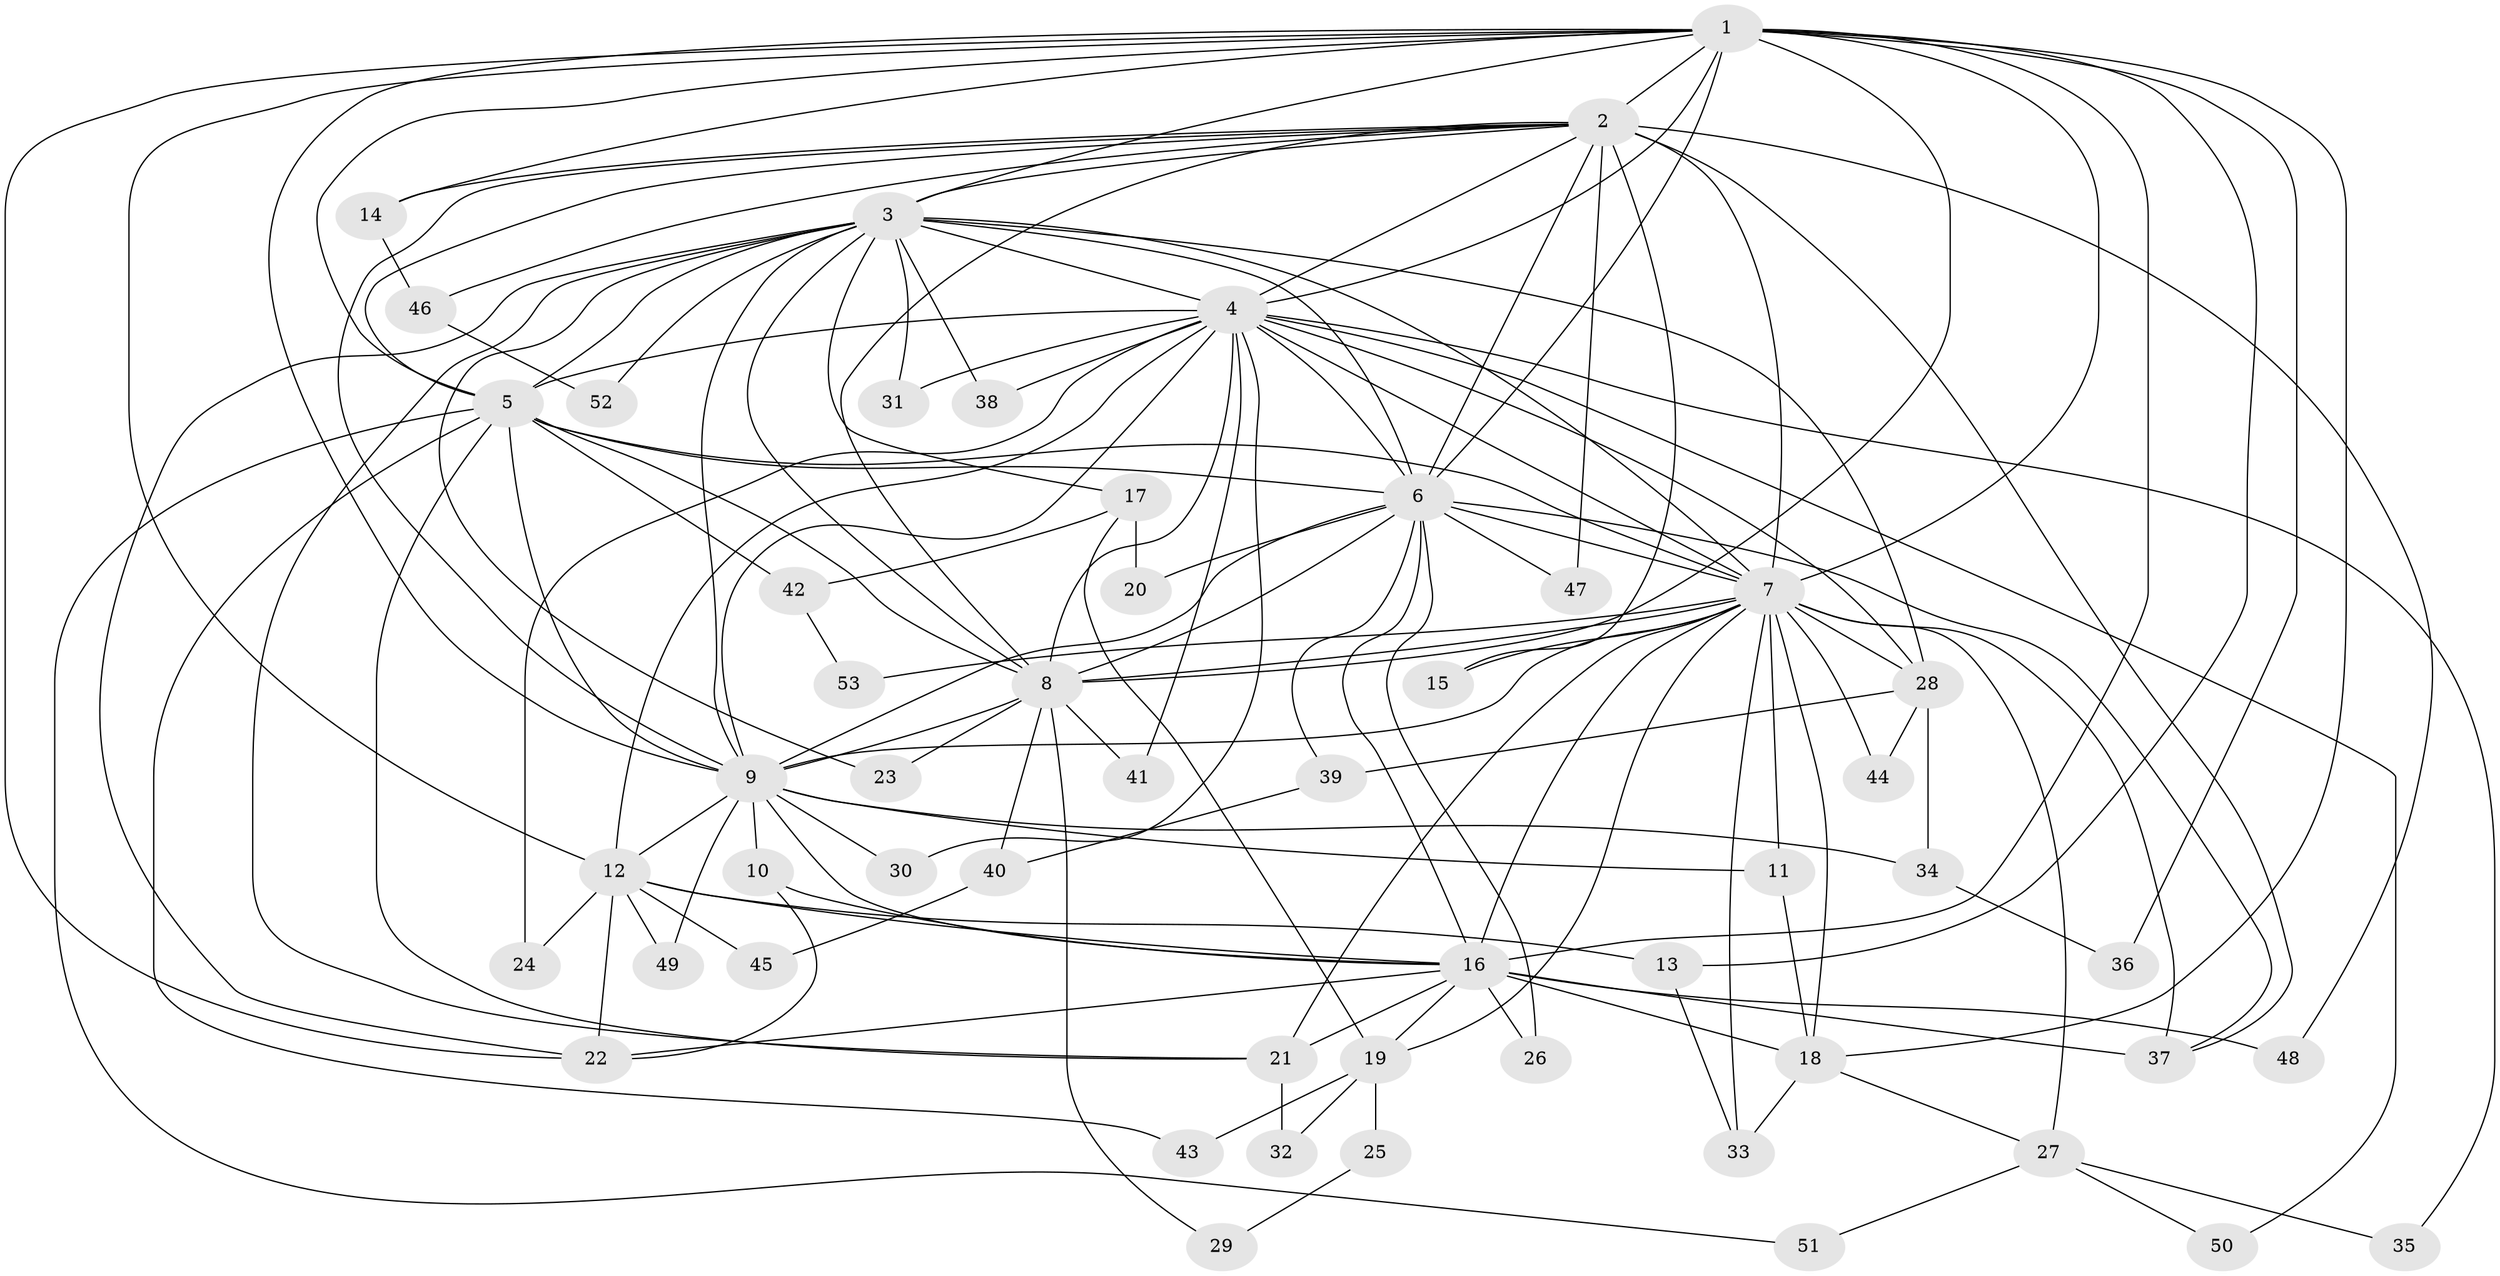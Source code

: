 // original degree distribution, {18: 0.011764705882352941, 13: 0.023529411764705882, 17: 0.011764705882352941, 21: 0.011764705882352941, 20: 0.011764705882352941, 16: 0.011764705882352941, 22: 0.011764705882352941, 15: 0.023529411764705882, 19: 0.011764705882352941, 4: 0.03529411764705882, 9: 0.011764705882352941, 3: 0.21176470588235294, 2: 0.5411764705882353, 5: 0.03529411764705882, 6: 0.023529411764705882, 7: 0.011764705882352941}
// Generated by graph-tools (version 1.1) at 2025/49/03/04/25 22:49:44]
// undirected, 53 vertices, 138 edges
graph export_dot {
  node [color=gray90,style=filled];
  1;
  2;
  3;
  4;
  5;
  6;
  7;
  8;
  9;
  10;
  11;
  12;
  13;
  14;
  15;
  16;
  17;
  18;
  19;
  20;
  21;
  22;
  23;
  24;
  25;
  26;
  27;
  28;
  29;
  30;
  31;
  32;
  33;
  34;
  35;
  36;
  37;
  38;
  39;
  40;
  41;
  42;
  43;
  44;
  45;
  46;
  47;
  48;
  49;
  50;
  51;
  52;
  53;
  1 -- 2 [weight=3.0];
  1 -- 3 [weight=3.0];
  1 -- 4 [weight=2.0];
  1 -- 5 [weight=2.0];
  1 -- 6 [weight=2.0];
  1 -- 7 [weight=2.0];
  1 -- 8 [weight=2.0];
  1 -- 9 [weight=2.0];
  1 -- 12 [weight=1.0];
  1 -- 13 [weight=1.0];
  1 -- 14 [weight=1.0];
  1 -- 16 [weight=2.0];
  1 -- 18 [weight=1.0];
  1 -- 22 [weight=1.0];
  1 -- 36 [weight=1.0];
  2 -- 3 [weight=1.0];
  2 -- 4 [weight=1.0];
  2 -- 5 [weight=1.0];
  2 -- 6 [weight=1.0];
  2 -- 7 [weight=2.0];
  2 -- 8 [weight=1.0];
  2 -- 9 [weight=1.0];
  2 -- 14 [weight=1.0];
  2 -- 15 [weight=1.0];
  2 -- 37 [weight=1.0];
  2 -- 46 [weight=1.0];
  2 -- 47 [weight=1.0];
  2 -- 48 [weight=1.0];
  3 -- 4 [weight=1.0];
  3 -- 5 [weight=1.0];
  3 -- 6 [weight=2.0];
  3 -- 7 [weight=1.0];
  3 -- 8 [weight=2.0];
  3 -- 9 [weight=1.0];
  3 -- 17 [weight=1.0];
  3 -- 21 [weight=1.0];
  3 -- 22 [weight=1.0];
  3 -- 23 [weight=1.0];
  3 -- 28 [weight=1.0];
  3 -- 31 [weight=1.0];
  3 -- 38 [weight=1.0];
  3 -- 52 [weight=1.0];
  4 -- 5 [weight=1.0];
  4 -- 6 [weight=1.0];
  4 -- 7 [weight=1.0];
  4 -- 8 [weight=2.0];
  4 -- 9 [weight=2.0];
  4 -- 12 [weight=1.0];
  4 -- 24 [weight=1.0];
  4 -- 28 [weight=1.0];
  4 -- 30 [weight=1.0];
  4 -- 31 [weight=1.0];
  4 -- 35 [weight=1.0];
  4 -- 38 [weight=1.0];
  4 -- 41 [weight=1.0];
  4 -- 50 [weight=1.0];
  5 -- 6 [weight=1.0];
  5 -- 7 [weight=1.0];
  5 -- 8 [weight=1.0];
  5 -- 9 [weight=1.0];
  5 -- 21 [weight=1.0];
  5 -- 42 [weight=1.0];
  5 -- 43 [weight=1.0];
  5 -- 51 [weight=1.0];
  6 -- 7 [weight=1.0];
  6 -- 8 [weight=1.0];
  6 -- 9 [weight=1.0];
  6 -- 16 [weight=1.0];
  6 -- 20 [weight=1.0];
  6 -- 26 [weight=1.0];
  6 -- 37 [weight=1.0];
  6 -- 39 [weight=1.0];
  6 -- 47 [weight=1.0];
  7 -- 8 [weight=1.0];
  7 -- 9 [weight=1.0];
  7 -- 11 [weight=1.0];
  7 -- 15 [weight=1.0];
  7 -- 16 [weight=1.0];
  7 -- 18 [weight=1.0];
  7 -- 19 [weight=1.0];
  7 -- 21 [weight=1.0];
  7 -- 27 [weight=1.0];
  7 -- 28 [weight=1.0];
  7 -- 33 [weight=1.0];
  7 -- 37 [weight=1.0];
  7 -- 44 [weight=1.0];
  7 -- 53 [weight=1.0];
  8 -- 9 [weight=1.0];
  8 -- 23 [weight=1.0];
  8 -- 29 [weight=1.0];
  8 -- 40 [weight=1.0];
  8 -- 41 [weight=1.0];
  9 -- 10 [weight=1.0];
  9 -- 11 [weight=2.0];
  9 -- 12 [weight=1.0];
  9 -- 16 [weight=1.0];
  9 -- 30 [weight=1.0];
  9 -- 34 [weight=1.0];
  9 -- 49 [weight=1.0];
  10 -- 16 [weight=1.0];
  10 -- 22 [weight=1.0];
  11 -- 18 [weight=1.0];
  12 -- 13 [weight=1.0];
  12 -- 16 [weight=2.0];
  12 -- 22 [weight=1.0];
  12 -- 24 [weight=1.0];
  12 -- 45 [weight=1.0];
  12 -- 49 [weight=1.0];
  13 -- 33 [weight=1.0];
  14 -- 46 [weight=1.0];
  16 -- 18 [weight=2.0];
  16 -- 19 [weight=1.0];
  16 -- 21 [weight=1.0];
  16 -- 22 [weight=1.0];
  16 -- 26 [weight=1.0];
  16 -- 37 [weight=3.0];
  16 -- 48 [weight=1.0];
  17 -- 19 [weight=1.0];
  17 -- 20 [weight=1.0];
  17 -- 42 [weight=1.0];
  18 -- 27 [weight=1.0];
  18 -- 33 [weight=1.0];
  19 -- 25 [weight=1.0];
  19 -- 32 [weight=1.0];
  19 -- 43 [weight=1.0];
  21 -- 32 [weight=1.0];
  25 -- 29 [weight=1.0];
  27 -- 35 [weight=1.0];
  27 -- 50 [weight=1.0];
  27 -- 51 [weight=1.0];
  28 -- 34 [weight=1.0];
  28 -- 39 [weight=1.0];
  28 -- 44 [weight=1.0];
  34 -- 36 [weight=1.0];
  39 -- 40 [weight=1.0];
  40 -- 45 [weight=1.0];
  42 -- 53 [weight=1.0];
  46 -- 52 [weight=1.0];
}
